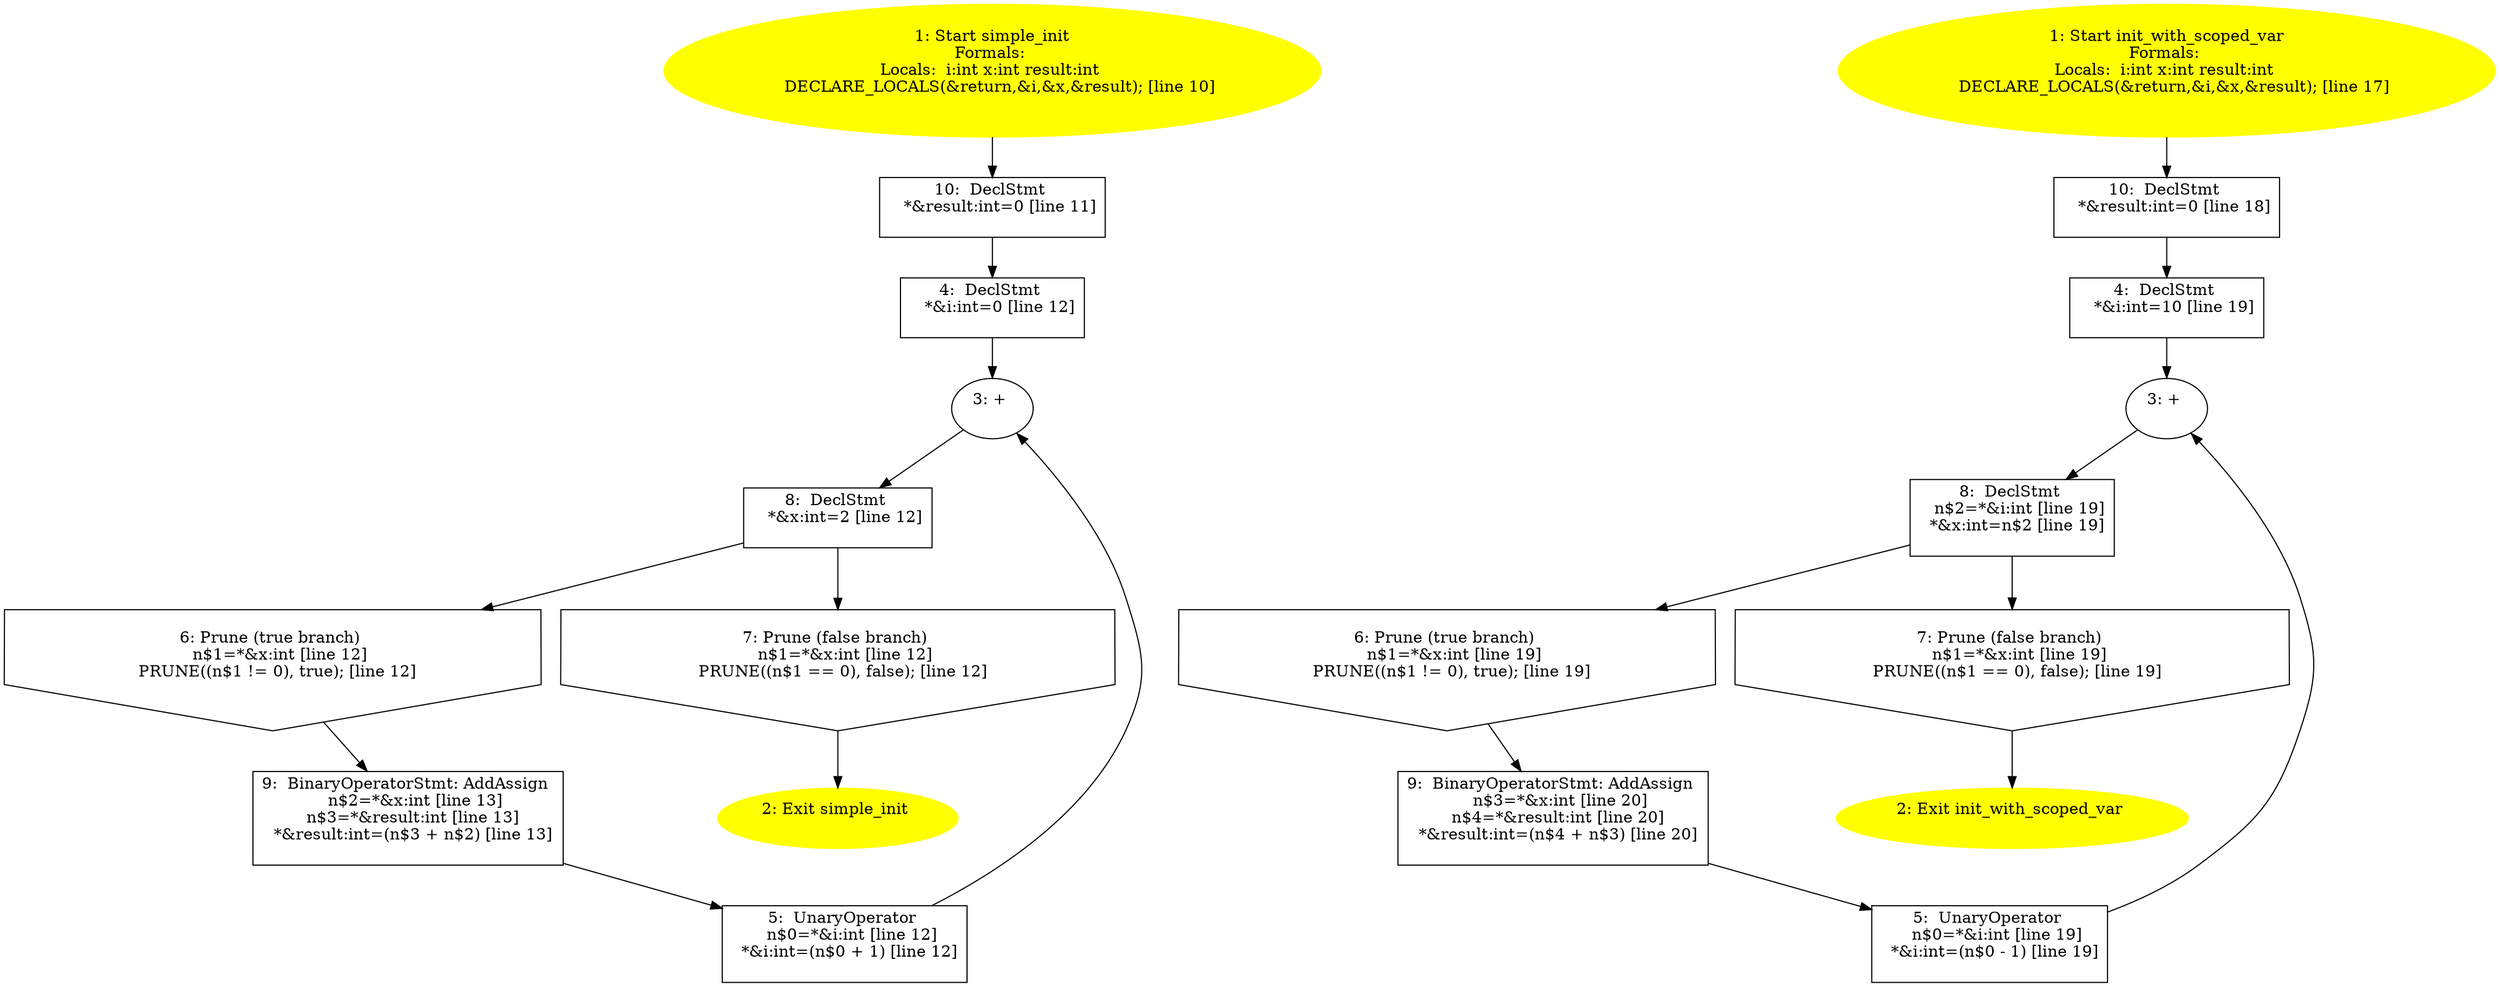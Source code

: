 /* @generated */
digraph iCFG {
"simple_init{d41d8cd98f00b204e9800998ecf8427e_Z11simple_initv}.6a6a2496db848561b55cfa6b13f858c9_1" [label="1: Start simple_init\nFormals: \nLocals:  i:int x:int result:int \n   DECLARE_LOCALS(&return,&i,&x,&result); [line 10]\n " color=yellow style=filled]
	

	 "simple_init{d41d8cd98f00b204e9800998ecf8427e_Z11simple_initv}.6a6a2496db848561b55cfa6b13f858c9_1" -> "simple_init{d41d8cd98f00b204e9800998ecf8427e_Z11simple_initv}.6a6a2496db848561b55cfa6b13f858c9_10" ;
"simple_init{d41d8cd98f00b204e9800998ecf8427e_Z11simple_initv}.6a6a2496db848561b55cfa6b13f858c9_2" [label="2: Exit simple_init \n  " color=yellow style=filled]
	

"simple_init{d41d8cd98f00b204e9800998ecf8427e_Z11simple_initv}.6a6a2496db848561b55cfa6b13f858c9_3" [label="3: + \n  " ]
	

	 "simple_init{d41d8cd98f00b204e9800998ecf8427e_Z11simple_initv}.6a6a2496db848561b55cfa6b13f858c9_3" -> "simple_init{d41d8cd98f00b204e9800998ecf8427e_Z11simple_initv}.6a6a2496db848561b55cfa6b13f858c9_8" ;
"simple_init{d41d8cd98f00b204e9800998ecf8427e_Z11simple_initv}.6a6a2496db848561b55cfa6b13f858c9_4" [label="4:  DeclStmt \n   *&i:int=0 [line 12]\n " shape="box"]
	

	 "simple_init{d41d8cd98f00b204e9800998ecf8427e_Z11simple_initv}.6a6a2496db848561b55cfa6b13f858c9_4" -> "simple_init{d41d8cd98f00b204e9800998ecf8427e_Z11simple_initv}.6a6a2496db848561b55cfa6b13f858c9_3" ;
"simple_init{d41d8cd98f00b204e9800998ecf8427e_Z11simple_initv}.6a6a2496db848561b55cfa6b13f858c9_5" [label="5:  UnaryOperator \n   n$0=*&i:int [line 12]\n  *&i:int=(n$0 + 1) [line 12]\n " shape="box"]
	

	 "simple_init{d41d8cd98f00b204e9800998ecf8427e_Z11simple_initv}.6a6a2496db848561b55cfa6b13f858c9_5" -> "simple_init{d41d8cd98f00b204e9800998ecf8427e_Z11simple_initv}.6a6a2496db848561b55cfa6b13f858c9_3" ;
"simple_init{d41d8cd98f00b204e9800998ecf8427e_Z11simple_initv}.6a6a2496db848561b55cfa6b13f858c9_6" [label="6: Prune (true branch) \n   n$1=*&x:int [line 12]\n  PRUNE((n$1 != 0), true); [line 12]\n " shape="invhouse"]
	

	 "simple_init{d41d8cd98f00b204e9800998ecf8427e_Z11simple_initv}.6a6a2496db848561b55cfa6b13f858c9_6" -> "simple_init{d41d8cd98f00b204e9800998ecf8427e_Z11simple_initv}.6a6a2496db848561b55cfa6b13f858c9_9" ;
"simple_init{d41d8cd98f00b204e9800998ecf8427e_Z11simple_initv}.6a6a2496db848561b55cfa6b13f858c9_7" [label="7: Prune (false branch) \n   n$1=*&x:int [line 12]\n  PRUNE((n$1 == 0), false); [line 12]\n " shape="invhouse"]
	

	 "simple_init{d41d8cd98f00b204e9800998ecf8427e_Z11simple_initv}.6a6a2496db848561b55cfa6b13f858c9_7" -> "simple_init{d41d8cd98f00b204e9800998ecf8427e_Z11simple_initv}.6a6a2496db848561b55cfa6b13f858c9_2" ;
"simple_init{d41d8cd98f00b204e9800998ecf8427e_Z11simple_initv}.6a6a2496db848561b55cfa6b13f858c9_8" [label="8:  DeclStmt \n   *&x:int=2 [line 12]\n " shape="box"]
	

	 "simple_init{d41d8cd98f00b204e9800998ecf8427e_Z11simple_initv}.6a6a2496db848561b55cfa6b13f858c9_8" -> "simple_init{d41d8cd98f00b204e9800998ecf8427e_Z11simple_initv}.6a6a2496db848561b55cfa6b13f858c9_6" ;
	 "simple_init{d41d8cd98f00b204e9800998ecf8427e_Z11simple_initv}.6a6a2496db848561b55cfa6b13f858c9_8" -> "simple_init{d41d8cd98f00b204e9800998ecf8427e_Z11simple_initv}.6a6a2496db848561b55cfa6b13f858c9_7" ;
"simple_init{d41d8cd98f00b204e9800998ecf8427e_Z11simple_initv}.6a6a2496db848561b55cfa6b13f858c9_9" [label="9:  BinaryOperatorStmt: AddAssign \n   n$2=*&x:int [line 13]\n  n$3=*&result:int [line 13]\n  *&result:int=(n$3 + n$2) [line 13]\n " shape="box"]
	

	 "simple_init{d41d8cd98f00b204e9800998ecf8427e_Z11simple_initv}.6a6a2496db848561b55cfa6b13f858c9_9" -> "simple_init{d41d8cd98f00b204e9800998ecf8427e_Z11simple_initv}.6a6a2496db848561b55cfa6b13f858c9_5" ;
"simple_init{d41d8cd98f00b204e9800998ecf8427e_Z11simple_initv}.6a6a2496db848561b55cfa6b13f858c9_10" [label="10:  DeclStmt \n   *&result:int=0 [line 11]\n " shape="box"]
	

	 "simple_init{d41d8cd98f00b204e9800998ecf8427e_Z11simple_initv}.6a6a2496db848561b55cfa6b13f858c9_10" -> "simple_init{d41d8cd98f00b204e9800998ecf8427e_Z11simple_initv}.6a6a2496db848561b55cfa6b13f858c9_4" ;
"init_with_scoped_var{d41d8cd98f00b204e9800998ecf8427e_Z20init_with_scoped_varv}.9eaa8cb1afcf26a2e0de61b85a00bb74_1" [label="1: Start init_with_scoped_var\nFormals: \nLocals:  i:int x:int result:int \n   DECLARE_LOCALS(&return,&i,&x,&result); [line 17]\n " color=yellow style=filled]
	

	 "init_with_scoped_var{d41d8cd98f00b204e9800998ecf8427e_Z20init_with_scoped_varv}.9eaa8cb1afcf26a2e0de61b85a00bb74_1" -> "init_with_scoped_var{d41d8cd98f00b204e9800998ecf8427e_Z20init_with_scoped_varv}.9eaa8cb1afcf26a2e0de61b85a00bb74_10" ;
"init_with_scoped_var{d41d8cd98f00b204e9800998ecf8427e_Z20init_with_scoped_varv}.9eaa8cb1afcf26a2e0de61b85a00bb74_2" [label="2: Exit init_with_scoped_var \n  " color=yellow style=filled]
	

"init_with_scoped_var{d41d8cd98f00b204e9800998ecf8427e_Z20init_with_scoped_varv}.9eaa8cb1afcf26a2e0de61b85a00bb74_3" [label="3: + \n  " ]
	

	 "init_with_scoped_var{d41d8cd98f00b204e9800998ecf8427e_Z20init_with_scoped_varv}.9eaa8cb1afcf26a2e0de61b85a00bb74_3" -> "init_with_scoped_var{d41d8cd98f00b204e9800998ecf8427e_Z20init_with_scoped_varv}.9eaa8cb1afcf26a2e0de61b85a00bb74_8" ;
"init_with_scoped_var{d41d8cd98f00b204e9800998ecf8427e_Z20init_with_scoped_varv}.9eaa8cb1afcf26a2e0de61b85a00bb74_4" [label="4:  DeclStmt \n   *&i:int=10 [line 19]\n " shape="box"]
	

	 "init_with_scoped_var{d41d8cd98f00b204e9800998ecf8427e_Z20init_with_scoped_varv}.9eaa8cb1afcf26a2e0de61b85a00bb74_4" -> "init_with_scoped_var{d41d8cd98f00b204e9800998ecf8427e_Z20init_with_scoped_varv}.9eaa8cb1afcf26a2e0de61b85a00bb74_3" ;
"init_with_scoped_var{d41d8cd98f00b204e9800998ecf8427e_Z20init_with_scoped_varv}.9eaa8cb1afcf26a2e0de61b85a00bb74_5" [label="5:  UnaryOperator \n   n$0=*&i:int [line 19]\n  *&i:int=(n$0 - 1) [line 19]\n " shape="box"]
	

	 "init_with_scoped_var{d41d8cd98f00b204e9800998ecf8427e_Z20init_with_scoped_varv}.9eaa8cb1afcf26a2e0de61b85a00bb74_5" -> "init_with_scoped_var{d41d8cd98f00b204e9800998ecf8427e_Z20init_with_scoped_varv}.9eaa8cb1afcf26a2e0de61b85a00bb74_3" ;
"init_with_scoped_var{d41d8cd98f00b204e9800998ecf8427e_Z20init_with_scoped_varv}.9eaa8cb1afcf26a2e0de61b85a00bb74_6" [label="6: Prune (true branch) \n   n$1=*&x:int [line 19]\n  PRUNE((n$1 != 0), true); [line 19]\n " shape="invhouse"]
	

	 "init_with_scoped_var{d41d8cd98f00b204e9800998ecf8427e_Z20init_with_scoped_varv}.9eaa8cb1afcf26a2e0de61b85a00bb74_6" -> "init_with_scoped_var{d41d8cd98f00b204e9800998ecf8427e_Z20init_with_scoped_varv}.9eaa8cb1afcf26a2e0de61b85a00bb74_9" ;
"init_with_scoped_var{d41d8cd98f00b204e9800998ecf8427e_Z20init_with_scoped_varv}.9eaa8cb1afcf26a2e0de61b85a00bb74_7" [label="7: Prune (false branch) \n   n$1=*&x:int [line 19]\n  PRUNE((n$1 == 0), false); [line 19]\n " shape="invhouse"]
	

	 "init_with_scoped_var{d41d8cd98f00b204e9800998ecf8427e_Z20init_with_scoped_varv}.9eaa8cb1afcf26a2e0de61b85a00bb74_7" -> "init_with_scoped_var{d41d8cd98f00b204e9800998ecf8427e_Z20init_with_scoped_varv}.9eaa8cb1afcf26a2e0de61b85a00bb74_2" ;
"init_with_scoped_var{d41d8cd98f00b204e9800998ecf8427e_Z20init_with_scoped_varv}.9eaa8cb1afcf26a2e0de61b85a00bb74_8" [label="8:  DeclStmt \n   n$2=*&i:int [line 19]\n  *&x:int=n$2 [line 19]\n " shape="box"]
	

	 "init_with_scoped_var{d41d8cd98f00b204e9800998ecf8427e_Z20init_with_scoped_varv}.9eaa8cb1afcf26a2e0de61b85a00bb74_8" -> "init_with_scoped_var{d41d8cd98f00b204e9800998ecf8427e_Z20init_with_scoped_varv}.9eaa8cb1afcf26a2e0de61b85a00bb74_6" ;
	 "init_with_scoped_var{d41d8cd98f00b204e9800998ecf8427e_Z20init_with_scoped_varv}.9eaa8cb1afcf26a2e0de61b85a00bb74_8" -> "init_with_scoped_var{d41d8cd98f00b204e9800998ecf8427e_Z20init_with_scoped_varv}.9eaa8cb1afcf26a2e0de61b85a00bb74_7" ;
"init_with_scoped_var{d41d8cd98f00b204e9800998ecf8427e_Z20init_with_scoped_varv}.9eaa8cb1afcf26a2e0de61b85a00bb74_9" [label="9:  BinaryOperatorStmt: AddAssign \n   n$3=*&x:int [line 20]\n  n$4=*&result:int [line 20]\n  *&result:int=(n$4 + n$3) [line 20]\n " shape="box"]
	

	 "init_with_scoped_var{d41d8cd98f00b204e9800998ecf8427e_Z20init_with_scoped_varv}.9eaa8cb1afcf26a2e0de61b85a00bb74_9" -> "init_with_scoped_var{d41d8cd98f00b204e9800998ecf8427e_Z20init_with_scoped_varv}.9eaa8cb1afcf26a2e0de61b85a00bb74_5" ;
"init_with_scoped_var{d41d8cd98f00b204e9800998ecf8427e_Z20init_with_scoped_varv}.9eaa8cb1afcf26a2e0de61b85a00bb74_10" [label="10:  DeclStmt \n   *&result:int=0 [line 18]\n " shape="box"]
	

	 "init_with_scoped_var{d41d8cd98f00b204e9800998ecf8427e_Z20init_with_scoped_varv}.9eaa8cb1afcf26a2e0de61b85a00bb74_10" -> "init_with_scoped_var{d41d8cd98f00b204e9800998ecf8427e_Z20init_with_scoped_varv}.9eaa8cb1afcf26a2e0de61b85a00bb74_4" ;
}
